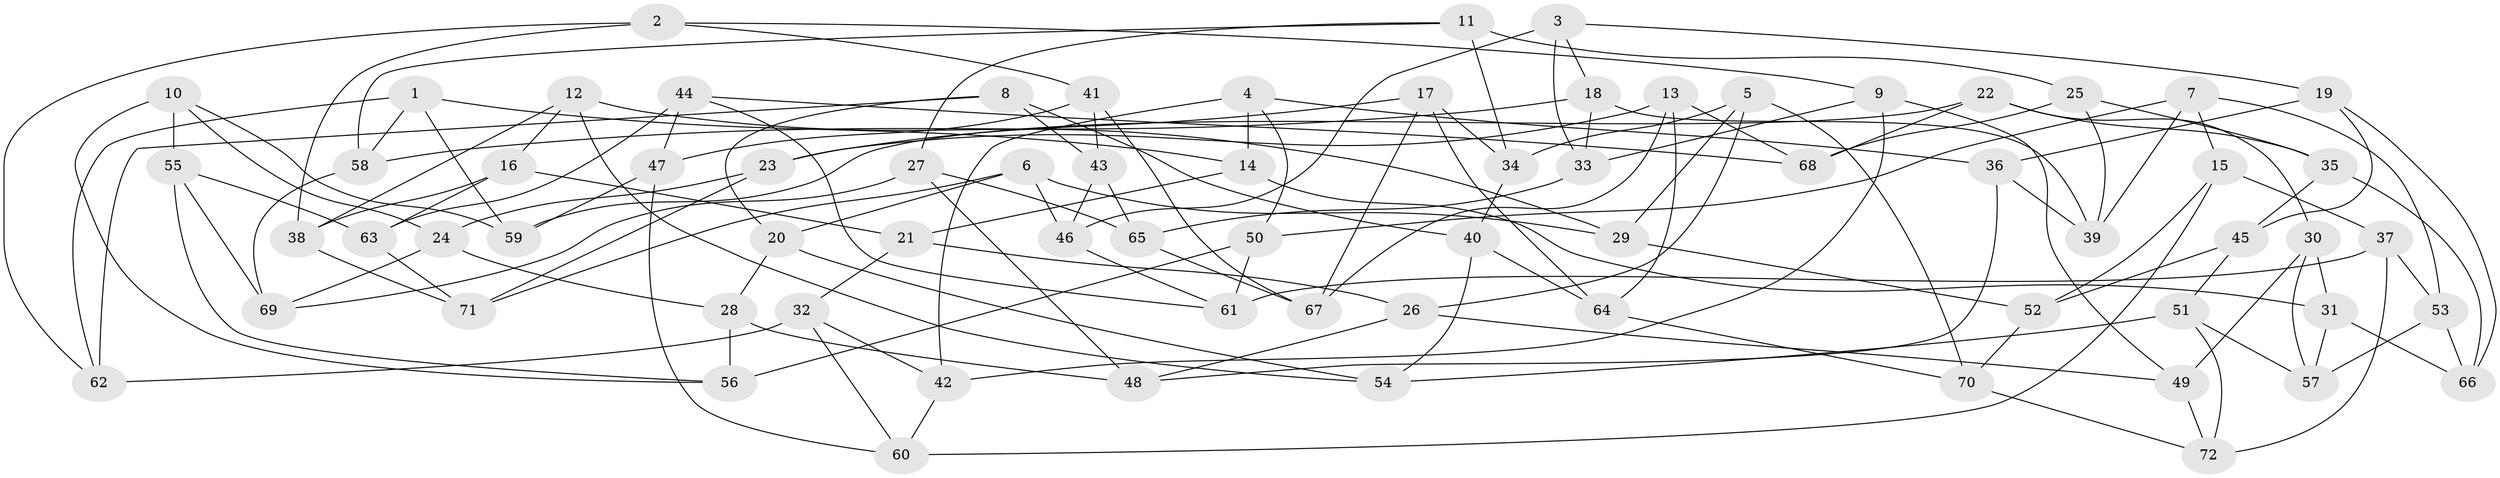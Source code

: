 // Generated by graph-tools (version 1.1) at 2025/37/03/09/25 02:37:53]
// undirected, 72 vertices, 144 edges
graph export_dot {
graph [start="1"]
  node [color=gray90,style=filled];
  1;
  2;
  3;
  4;
  5;
  6;
  7;
  8;
  9;
  10;
  11;
  12;
  13;
  14;
  15;
  16;
  17;
  18;
  19;
  20;
  21;
  22;
  23;
  24;
  25;
  26;
  27;
  28;
  29;
  30;
  31;
  32;
  33;
  34;
  35;
  36;
  37;
  38;
  39;
  40;
  41;
  42;
  43;
  44;
  45;
  46;
  47;
  48;
  49;
  50;
  51;
  52;
  53;
  54;
  55;
  56;
  57;
  58;
  59;
  60;
  61;
  62;
  63;
  64;
  65;
  66;
  67;
  68;
  69;
  70;
  71;
  72;
  1 -- 59;
  1 -- 58;
  1 -- 62;
  1 -- 14;
  2 -- 62;
  2 -- 41;
  2 -- 38;
  2 -- 9;
  3 -- 19;
  3 -- 33;
  3 -- 18;
  3 -- 46;
  4 -- 14;
  4 -- 36;
  4 -- 42;
  4 -- 50;
  5 -- 70;
  5 -- 29;
  5 -- 34;
  5 -- 26;
  6 -- 71;
  6 -- 29;
  6 -- 46;
  6 -- 20;
  7 -- 39;
  7 -- 53;
  7 -- 15;
  7 -- 50;
  8 -- 43;
  8 -- 20;
  8 -- 40;
  8 -- 62;
  9 -- 49;
  9 -- 33;
  9 -- 42;
  10 -- 55;
  10 -- 59;
  10 -- 56;
  10 -- 24;
  11 -- 58;
  11 -- 27;
  11 -- 25;
  11 -- 34;
  12 -- 54;
  12 -- 16;
  12 -- 38;
  12 -- 29;
  13 -- 67;
  13 -- 64;
  13 -- 23;
  13 -- 68;
  14 -- 21;
  14 -- 31;
  15 -- 52;
  15 -- 60;
  15 -- 37;
  16 -- 63;
  16 -- 21;
  16 -- 38;
  17 -- 67;
  17 -- 34;
  17 -- 23;
  17 -- 64;
  18 -- 33;
  18 -- 39;
  18 -- 58;
  19 -- 66;
  19 -- 36;
  19 -- 45;
  20 -- 54;
  20 -- 28;
  21 -- 32;
  21 -- 26;
  22 -- 68;
  22 -- 59;
  22 -- 35;
  22 -- 30;
  23 -- 24;
  23 -- 71;
  24 -- 69;
  24 -- 28;
  25 -- 68;
  25 -- 35;
  25 -- 39;
  26 -- 49;
  26 -- 48;
  27 -- 65;
  27 -- 48;
  27 -- 69;
  28 -- 48;
  28 -- 56;
  29 -- 52;
  30 -- 57;
  30 -- 31;
  30 -- 49;
  31 -- 66;
  31 -- 57;
  32 -- 42;
  32 -- 62;
  32 -- 60;
  33 -- 65;
  34 -- 40;
  35 -- 45;
  35 -- 66;
  36 -- 39;
  36 -- 48;
  37 -- 53;
  37 -- 72;
  37 -- 61;
  38 -- 71;
  40 -- 64;
  40 -- 54;
  41 -- 47;
  41 -- 43;
  41 -- 67;
  42 -- 60;
  43 -- 46;
  43 -- 65;
  44 -- 47;
  44 -- 61;
  44 -- 63;
  44 -- 68;
  45 -- 52;
  45 -- 51;
  46 -- 61;
  47 -- 59;
  47 -- 60;
  49 -- 72;
  50 -- 61;
  50 -- 56;
  51 -- 54;
  51 -- 72;
  51 -- 57;
  52 -- 70;
  53 -- 57;
  53 -- 66;
  55 -- 56;
  55 -- 69;
  55 -- 63;
  58 -- 69;
  63 -- 71;
  64 -- 70;
  65 -- 67;
  70 -- 72;
}
